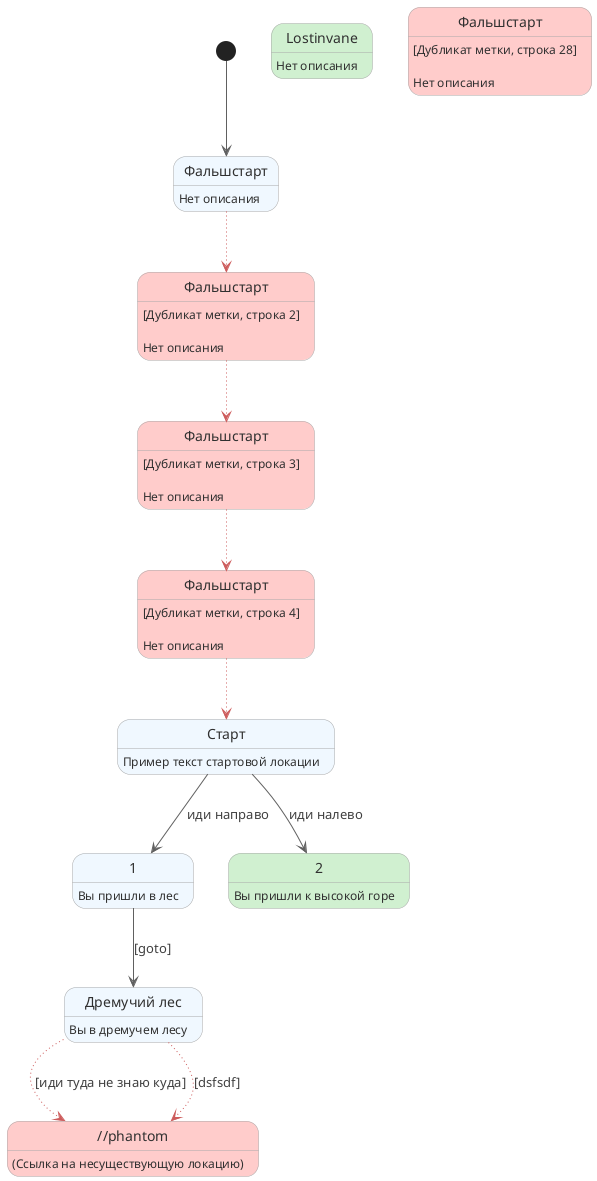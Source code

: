@startuml
state "//phantom" as PHANTOM_NODE_URQ #ffcccb {
  PHANTOM_NODE_URQ: (Ссылка на несуществующую локацию)
}
skinparam stateArrowColor #606060
skinparam state {
    BackgroundColor #F0F8FF
    BorderColor #A9A9A9
    FontColor #303030
    ArrowFontColor #404040
}
state "Фальшстарт" as 0
0: Нет описания
state "Старт" as 4
4: Пример текст стартовой локации
state "Дремучий лес" as 5
5: Вы в дремучем лесу
state "1" as 6
6: Вы пришли в лес
state "2" as 7 #d0f0d0
7: Вы пришли к высокой горе
state "Lostinvane" as 9 #d0f0d0
9: Нет описания
state "Фальшстарт" as 8 #ffcccb
8: [Дубликат метки, строка 28]\n\nНет описания
state "Фальшстарт" as 3 #ffcccb
3: [Дубликат метки, строка 4]\n\nНет описания
state "Фальшстарт" as 2 #ffcccb
2: [Дубликат метки, строка 3]\n\nНет описания
state "Фальшстарт" as 1 #ffcccb
1: [Дубликат метки, строка 2]\n\nНет описания
[*] --> 0
4 --> 6 : иди направо
4 --> 7 : иди налево
5 -[#CD5C5C,dotted]-> PHANTOM_NODE_URQ : [иди туда не знаю куда]
0 -[#CD5C5C,dotted]-> 1
1 -[#CD5C5C,dotted]-> 2
2 -[#CD5C5C,dotted]-> 3
3 -[#CD5C5C,dotted]-> 4
5 -[#CD5C5C,dotted]-> PHANTOM_NODE_URQ : [dsfsdf]
6 --> 5 : [goto]
@enduml
